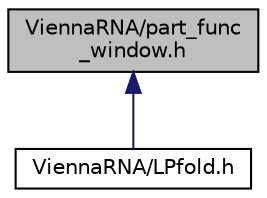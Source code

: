 digraph "ViennaRNA/part_func_window.h"
{
 // INTERACTIVE_SVG=YES
 // LATEX_PDF_SIZE
  bgcolor="transparent";
  edge [fontname="Helvetica",fontsize="10",labelfontname="Helvetica",labelfontsize="10"];
  node [fontname="Helvetica",fontsize="10",shape=record];
  Node17 [label="ViennaRNA/part_func\l_window.h",height=0.2,width=0.4,color="black", fillcolor="grey75", style="filled", fontcolor="black",tooltip="Partition function and equilibrium probability implementation for the sliding window algorithm."];
  Node17 -> Node18 [dir="back",color="midnightblue",fontsize="10",style="solid"];
  Node18 [label="ViennaRNA/LPfold.h",height=0.2,width=0.4,color="black",URL="$LPfold_8h.html",tooltip="Partition function and equilibrium probability implementation for the sliding window algorithm."];
}
